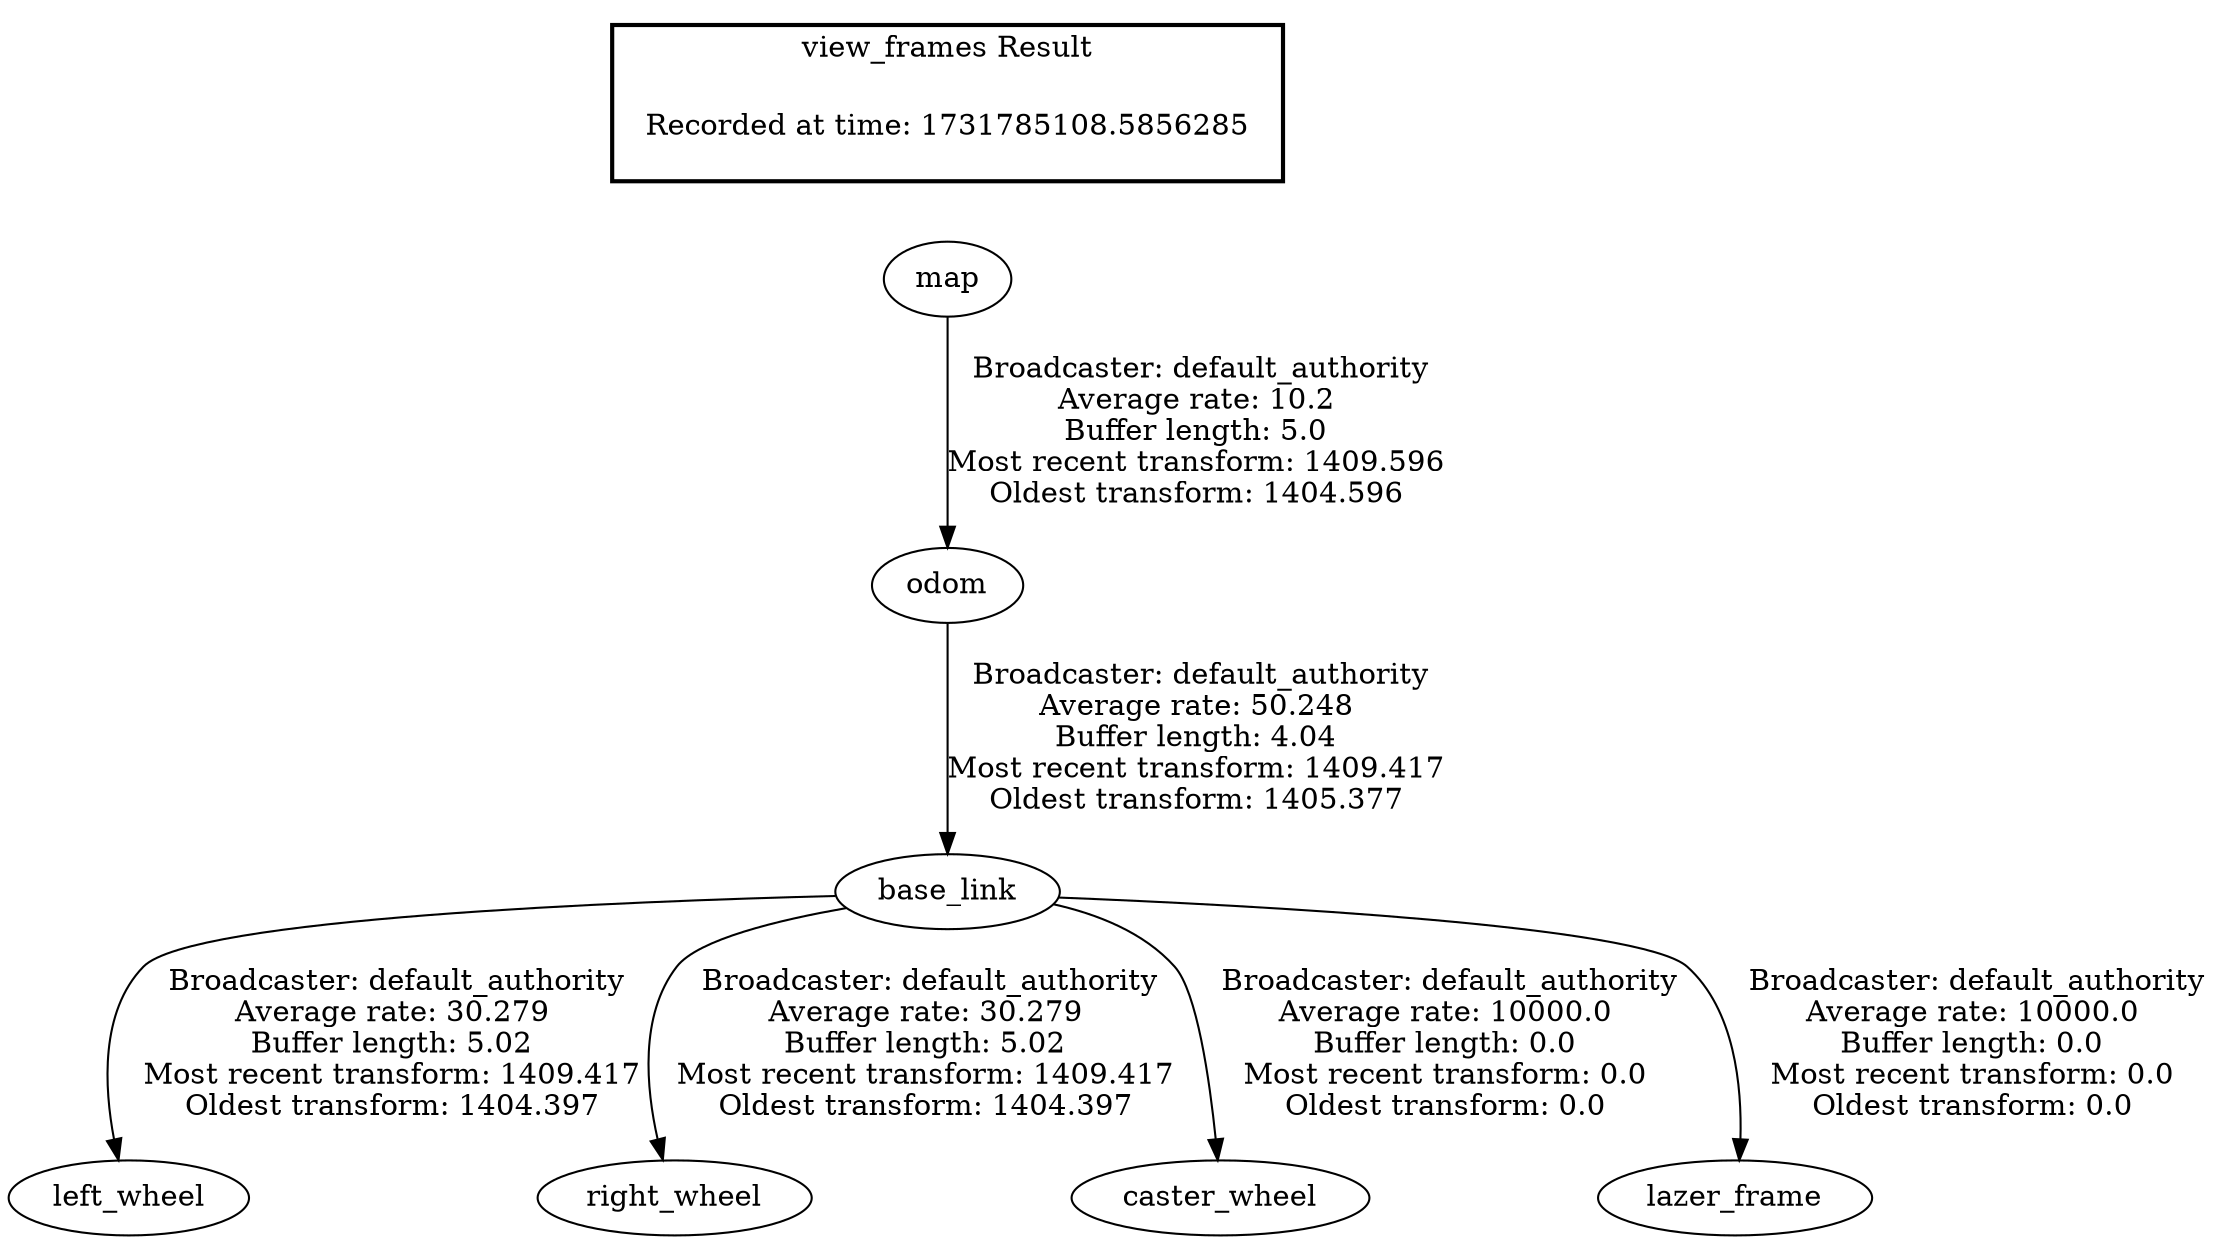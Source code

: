 digraph G {
"base_link" -> "left_wheel"[label=" Broadcaster: default_authority\nAverage rate: 30.279\nBuffer length: 5.02\nMost recent transform: 1409.417\nOldest transform: 1404.397\n"];
"odom" -> "base_link"[label=" Broadcaster: default_authority\nAverage rate: 50.248\nBuffer length: 4.04\nMost recent transform: 1409.417\nOldest transform: 1405.377\n"];
"base_link" -> "right_wheel"[label=" Broadcaster: default_authority\nAverage rate: 30.279\nBuffer length: 5.02\nMost recent transform: 1409.417\nOldest transform: 1404.397\n"];
"base_link" -> "caster_wheel"[label=" Broadcaster: default_authority\nAverage rate: 10000.0\nBuffer length: 0.0\nMost recent transform: 0.0\nOldest transform: 0.0\n"];
"base_link" -> "lazer_frame"[label=" Broadcaster: default_authority\nAverage rate: 10000.0\nBuffer length: 0.0\nMost recent transform: 0.0\nOldest transform: 0.0\n"];
"map" -> "odom"[label=" Broadcaster: default_authority\nAverage rate: 10.2\nBuffer length: 5.0\nMost recent transform: 1409.596\nOldest transform: 1404.596\n"];
edge [style=invis];
 subgraph cluster_legend { style=bold; color=black; label ="view_frames Result";
"Recorded at time: 1731785108.5856285"[ shape=plaintext ] ;
}->"map";
}